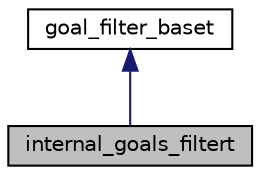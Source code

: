 digraph "internal_goals_filtert"
{
 // LATEX_PDF_SIZE
  bgcolor="transparent";
  edge [fontname="Helvetica",fontsize="10",labelfontname="Helvetica",labelfontsize="10"];
  node [fontname="Helvetica",fontsize="10",shape=record];
  Node1 [label="internal_goals_filtert",height=0.2,width=0.4,color="black", fillcolor="grey75", style="filled", fontcolor="black",tooltip="Filters out goals with source locations considered internal."];
  Node2 -> Node1 [dir="back",color="midnightblue",fontsize="10",style="solid",fontname="Helvetica"];
  Node2 [label="goal_filter_baset",height=0.2,width=0.4,color="black",URL="$classgoal__filter__baset.html",tooltip="Base class for filtering goals."];
}
